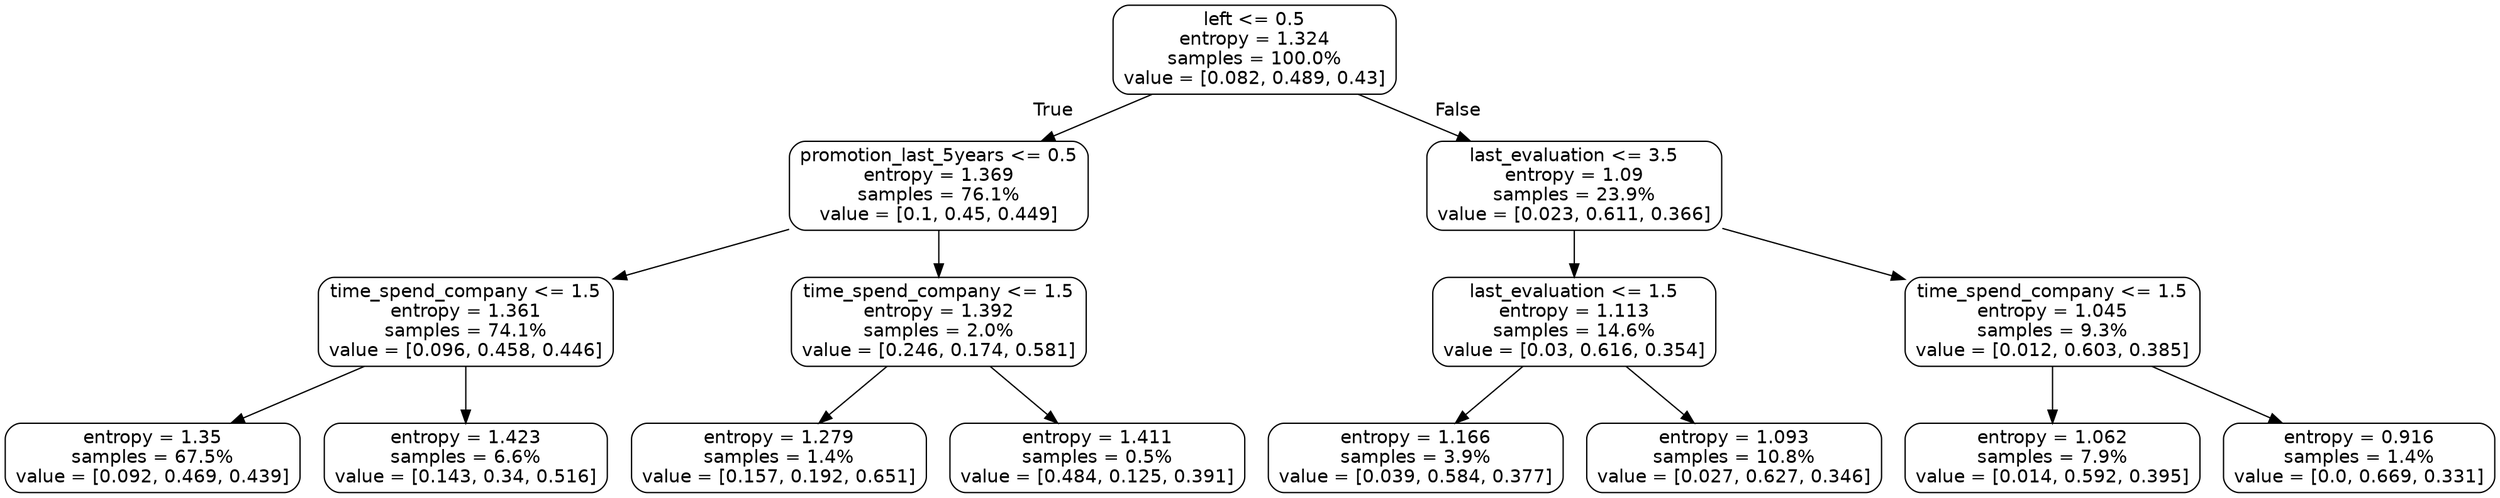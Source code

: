 digraph Tree {
node [shape=box, style="rounded", color="black", fontname=helvetica] ;
graph [ranksep=equally, splines=polyline] ;
edge [fontname=helvetica] ;
0 [label="left <= 0.5\nentropy = 1.324\nsamples = 100.0%\nvalue = [0.082, 0.489, 0.43]"] ;
1 [label="promotion_last_5years <= 0.5\nentropy = 1.369\nsamples = 76.1%\nvalue = [0.1, 0.45, 0.449]"] ;
0 -> 1 [labeldistance=2.5, labelangle=45, headlabel="True"] ;
2 [label="time_spend_company <= 1.5\nentropy = 1.361\nsamples = 74.1%\nvalue = [0.096, 0.458, 0.446]"] ;
1 -> 2 ;
3 [label="entropy = 1.35\nsamples = 67.5%\nvalue = [0.092, 0.469, 0.439]"] ;
2 -> 3 ;
4 [label="entropy = 1.423\nsamples = 6.6%\nvalue = [0.143, 0.34, 0.516]"] ;
2 -> 4 ;
5 [label="time_spend_company <= 1.5\nentropy = 1.392\nsamples = 2.0%\nvalue = [0.246, 0.174, 0.581]"] ;
1 -> 5 ;
6 [label="entropy = 1.279\nsamples = 1.4%\nvalue = [0.157, 0.192, 0.651]"] ;
5 -> 6 ;
7 [label="entropy = 1.411\nsamples = 0.5%\nvalue = [0.484, 0.125, 0.391]"] ;
5 -> 7 ;
8 [label="last_evaluation <= 3.5\nentropy = 1.09\nsamples = 23.9%\nvalue = [0.023, 0.611, 0.366]"] ;
0 -> 8 [labeldistance=2.5, labelangle=-45, headlabel="False"] ;
9 [label="last_evaluation <= 1.5\nentropy = 1.113\nsamples = 14.6%\nvalue = [0.03, 0.616, 0.354]"] ;
8 -> 9 ;
10 [label="entropy = 1.166\nsamples = 3.9%\nvalue = [0.039, 0.584, 0.377]"] ;
9 -> 10 ;
11 [label="entropy = 1.093\nsamples = 10.8%\nvalue = [0.027, 0.627, 0.346]"] ;
9 -> 11 ;
12 [label="time_spend_company <= 1.5\nentropy = 1.045\nsamples = 9.3%\nvalue = [0.012, 0.603, 0.385]"] ;
8 -> 12 ;
13 [label="entropy = 1.062\nsamples = 7.9%\nvalue = [0.014, 0.592, 0.395]"] ;
12 -> 13 ;
14 [label="entropy = 0.916\nsamples = 1.4%\nvalue = [0.0, 0.669, 0.331]"] ;
12 -> 14 ;
{rank=same ; 0} ;
{rank=same ; 1; 8} ;
{rank=same ; 2; 5; 9; 12} ;
{rank=same ; 3; 4; 6; 7; 10; 11; 13; 14} ;
}